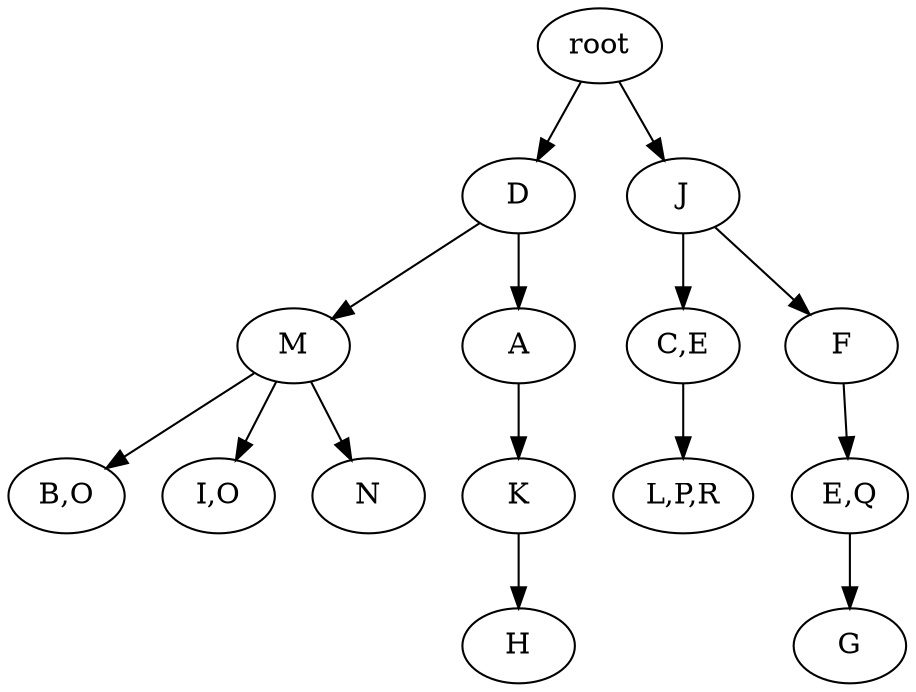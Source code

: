 strict digraph G {
	graph [name=G];
	0	 [label=root];
	7	 [label=D];
	0 -> 7;
	1	 [label=J];
	0 -> 1;
	9	 [label=M];
	12	 [label="B,O"];
	9 -> 12;
	14	 [label="I,O"];
	9 -> 14;
	13	 [label=N];
	9 -> 13;
	3	 [label="C,E"];
	6	 [label="L,P,R"];
	3 -> 6;
	7 -> 9;
	8	 [label=A];
	7 -> 8;
	5	 [label="E,Q"];
	4	 [label=G];
	5 -> 4;
	2	 [label=F];
	2 -> 5;
	11	 [label=H];
	1 -> 3;
	1 -> 2;
	10	 [label=K];
	10 -> 11;
	8 -> 10;
}
